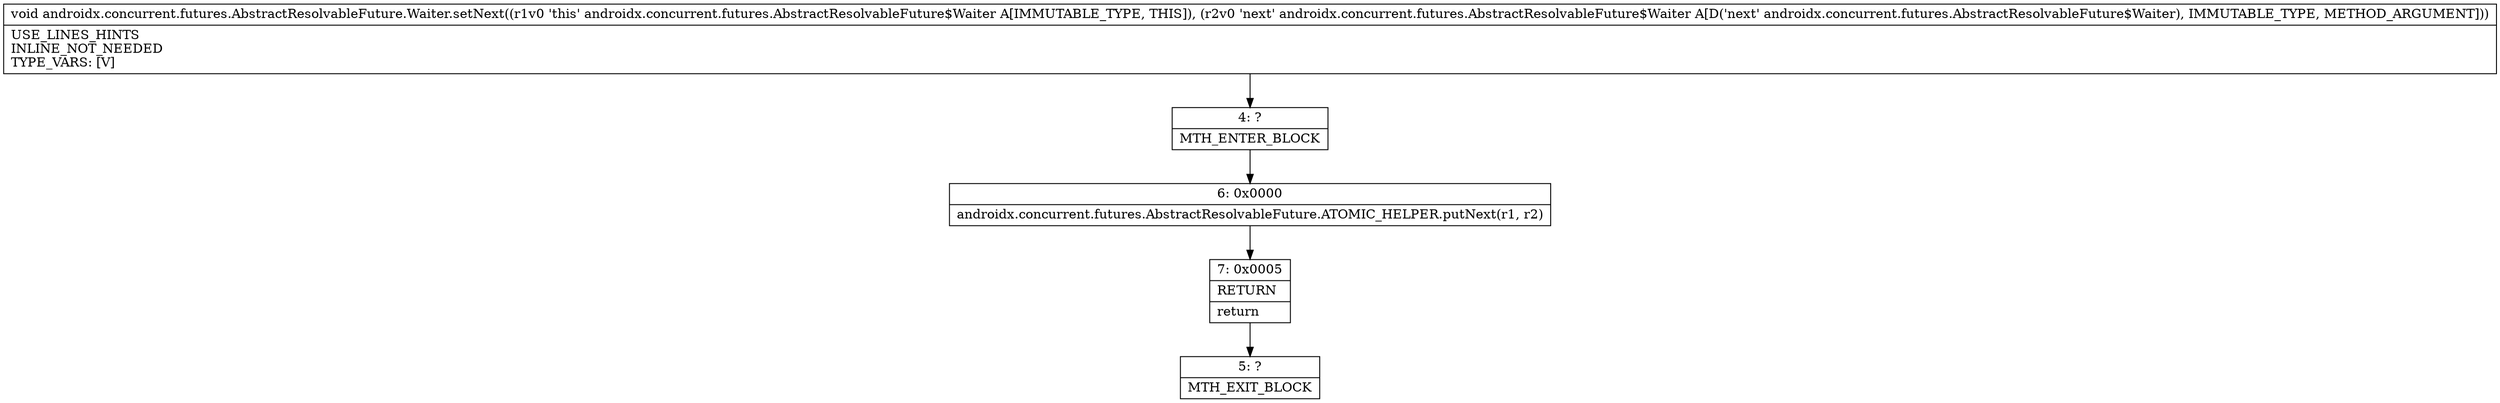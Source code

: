 digraph "CFG forandroidx.concurrent.futures.AbstractResolvableFuture.Waiter.setNext(Landroidx\/concurrent\/futures\/AbstractResolvableFuture$Waiter;)V" {
Node_4 [shape=record,label="{4\:\ ?|MTH_ENTER_BLOCK\l}"];
Node_6 [shape=record,label="{6\:\ 0x0000|androidx.concurrent.futures.AbstractResolvableFuture.ATOMIC_HELPER.putNext(r1, r2)\l}"];
Node_7 [shape=record,label="{7\:\ 0x0005|RETURN\l|return\l}"];
Node_5 [shape=record,label="{5\:\ ?|MTH_EXIT_BLOCK\l}"];
MethodNode[shape=record,label="{void androidx.concurrent.futures.AbstractResolvableFuture.Waiter.setNext((r1v0 'this' androidx.concurrent.futures.AbstractResolvableFuture$Waiter A[IMMUTABLE_TYPE, THIS]), (r2v0 'next' androidx.concurrent.futures.AbstractResolvableFuture$Waiter A[D('next' androidx.concurrent.futures.AbstractResolvableFuture$Waiter), IMMUTABLE_TYPE, METHOD_ARGUMENT]))  | USE_LINES_HINTS\lINLINE_NOT_NEEDED\lTYPE_VARS: [V]\l}"];
MethodNode -> Node_4;Node_4 -> Node_6;
Node_6 -> Node_7;
Node_7 -> Node_5;
}

